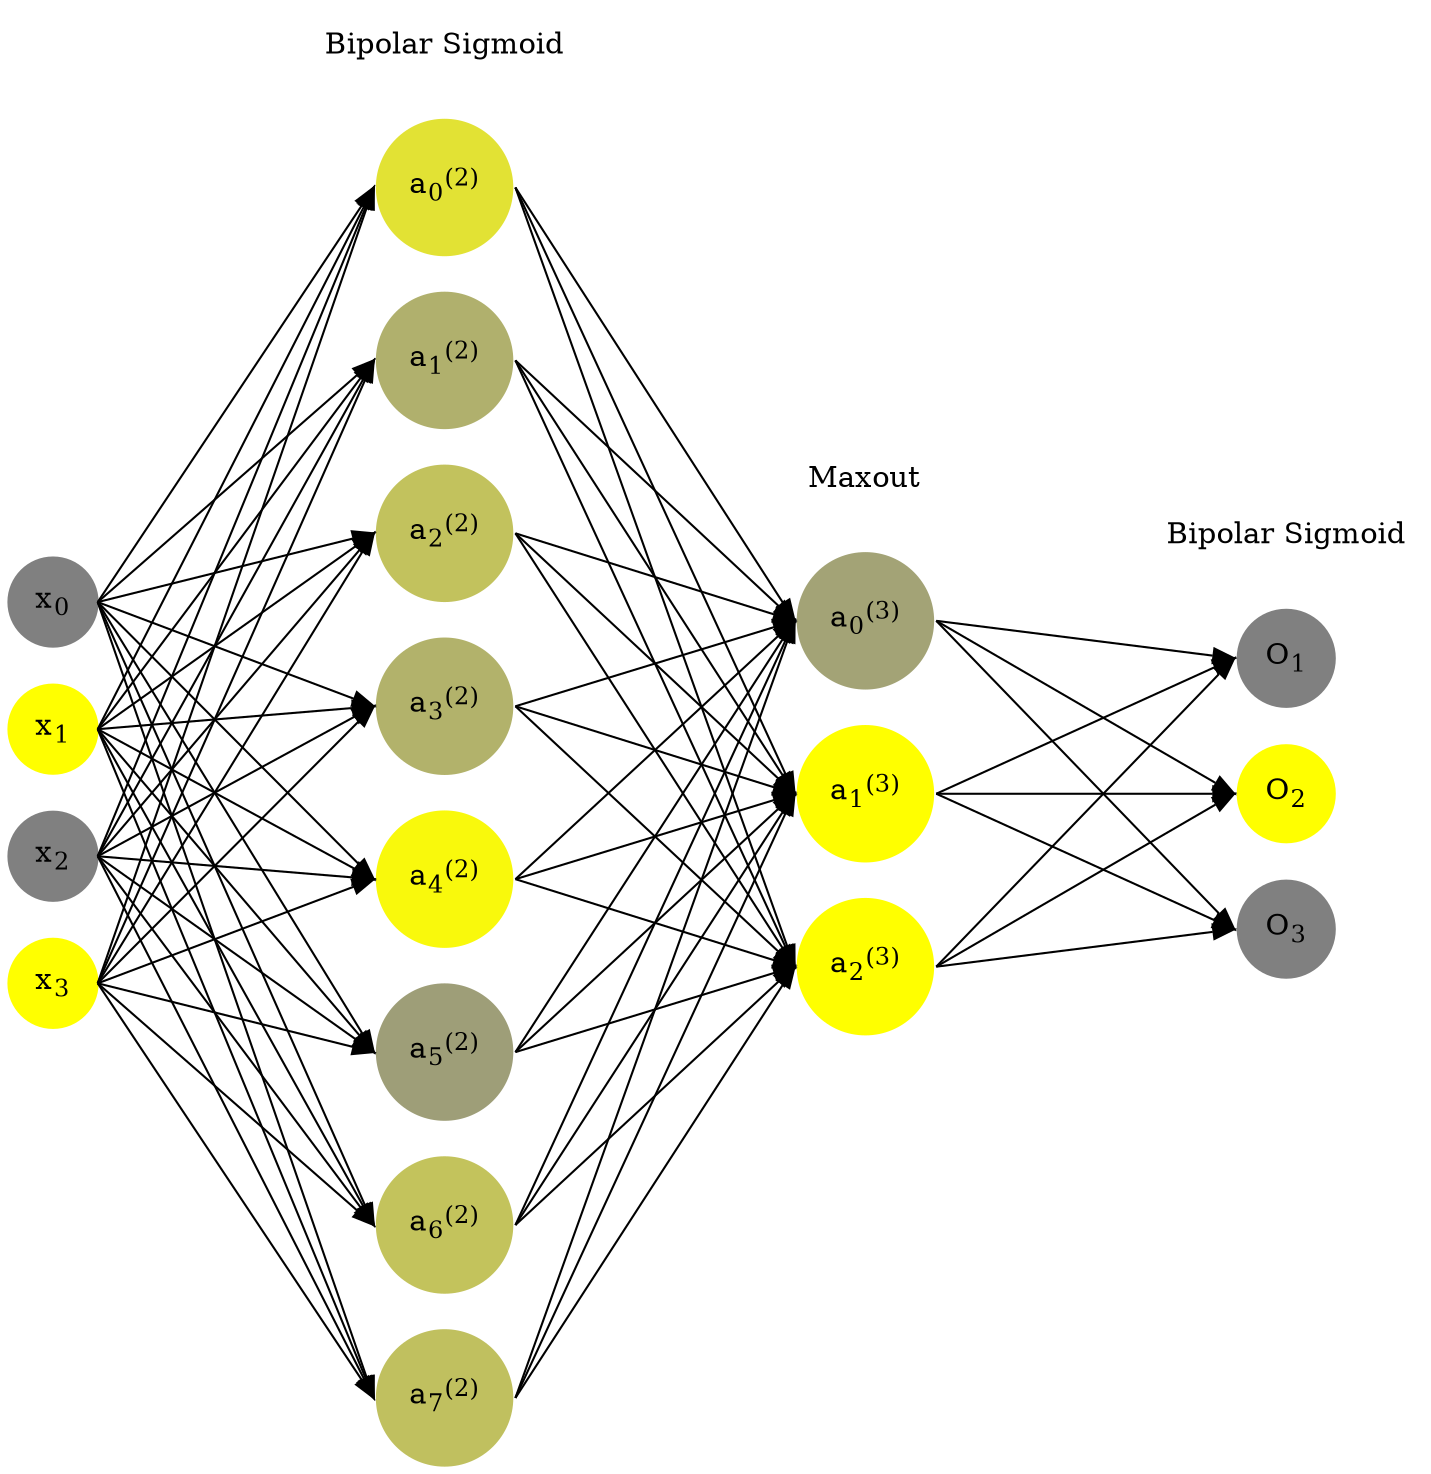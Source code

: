 digraph G {
	rankdir = LR;
	splines=false;
	edge[style=invis];
	ranksep= 1.4;
	{
	node [shape=circle, color="0.1667, 0.0, 0.5", style=filled, fillcolor="0.1667, 0.0, 0.5"];
	x0 [label=<x<sub>0</sub>>];
	}
	{
	node [shape=circle, color="0.1667, 1.0, 1.0", style=filled, fillcolor="0.1667, 1.0, 1.0"];
	x1 [label=<x<sub>1</sub>>];
	}
	{
	node [shape=circle, color="0.1667, 0.0, 0.5", style=filled, fillcolor="0.1667, 0.0, 0.5"];
	x2 [label=<x<sub>2</sub>>];
	}
	{
	node [shape=circle, color="0.1667, 1.0, 1.0", style=filled, fillcolor="0.1667, 1.0, 1.0"];
	x3 [label=<x<sub>3</sub>>];
	}
	{
	node [shape=circle, color="0.1667, 0.768724, 0.884362", style=filled, fillcolor="0.1667, 0.768724, 0.884362"];
	a02 [label=<a<sub>0</sub><sup>(2)</sup>>];
	}
	{
	node [shape=circle, color="0.1667, 0.380215, 0.690108", style=filled, fillcolor="0.1667, 0.380215, 0.690108"];
	a12 [label=<a<sub>1</sub><sup>(2)</sup>>];
	}
	{
	node [shape=circle, color="0.1667, 0.515918, 0.757959", style=filled, fillcolor="0.1667, 0.515918, 0.757959"];
	a22 [label=<a<sub>2</sub><sup>(2)</sup>>];
	}
	{
	node [shape=circle, color="0.1667, 0.395939, 0.697970", style=filled, fillcolor="0.1667, 0.395939, 0.697970"];
	a32 [label=<a<sub>3</sub><sup>(2)</sup>>];
	}
	{
	node [shape=circle, color="0.1667, 0.949375, 0.974688", style=filled, fillcolor="0.1667, 0.949375, 0.974688"];
	a42 [label=<a<sub>4</sub><sup>(2)</sup>>];
	}
	{
	node [shape=circle, color="0.1667, 0.239848, 0.619924", style=filled, fillcolor="0.1667, 0.239848, 0.619924"];
	a52 [label=<a<sub>5</sub><sup>(2)</sup>>];
	}
	{
	node [shape=circle, color="0.1667, 0.526809, 0.763405", style=filled, fillcolor="0.1667, 0.526809, 0.763405"];
	a62 [label=<a<sub>6</sub><sup>(2)</sup>>];
	}
	{
	node [shape=circle, color="0.1667, 0.503822, 0.751911", style=filled, fillcolor="0.1667, 0.503822, 0.751911"];
	a72 [label=<a<sub>7</sub><sup>(2)</sup>>];
	}
	{
	node [shape=circle, color="0.1667, 0.274259, 0.637130", style=filled, fillcolor="0.1667, 0.274259, 0.637130"];
	a03 [label=<a<sub>0</sub><sup>(3)</sup>>];
	}
	{
	node [shape=circle, color="0.1667, 1.252365, 1.126183", style=filled, fillcolor="0.1667, 1.252365, 1.126183"];
	a13 [label=<a<sub>1</sub><sup>(3)</sup>>];
	}
	{
	node [shape=circle, color="0.1667, 1.252365, 1.126183", style=filled, fillcolor="0.1667, 1.252365, 1.126183"];
	a23 [label=<a<sub>2</sub><sup>(3)</sup>>];
	}
	{
	node [shape=circle, color="0.1667, 0.0, 0.5", style=filled, fillcolor="0.1667, 0.0, 0.5"];
	O1 [label=<O<sub>1</sub>>];
	}
	{
	node [shape=circle, color="0.1667, 1.0, 1.0", style=filled, fillcolor="0.1667, 1.0, 1.0"];
	O2 [label=<O<sub>2</sub>>];
	}
	{
	node [shape=circle, color="0.1667, 0.0, 0.5", style=filled, fillcolor="0.1667, 0.0, 0.5"];
	O3 [label=<O<sub>3</sub>>];
	}
	{
	rank=same;
	x0->x1->x2->x3;
	}
	{
	rank=same;
	a02->a12->a22->a32->a42->a52->a62->a72;
	}
	{
	rank=same;
	a03->a13->a23;
	}
	{
	rank=same;
	O1->O2->O3;
	}
	l1 [shape=plaintext,label="Bipolar Sigmoid"];
	l1->a02;
	{rank=same; l1;a02};
	l2 [shape=plaintext,label="Maxout"];
	l2->a03;
	{rank=same; l2;a03};
	l3 [shape=plaintext,label="Bipolar Sigmoid"];
	l3->O1;
	{rank=same; l3;O1};
edge[style=solid, tailport=e, headport=w];
	{x0;x1;x2;x3} -> {a02;a12;a22;a32;a42;a52;a62;a72};
	{a02;a12;a22;a32;a42;a52;a62;a72} -> {a03;a13;a23};
	{a03;a13;a23} -> {O1,O2,O3};
}
